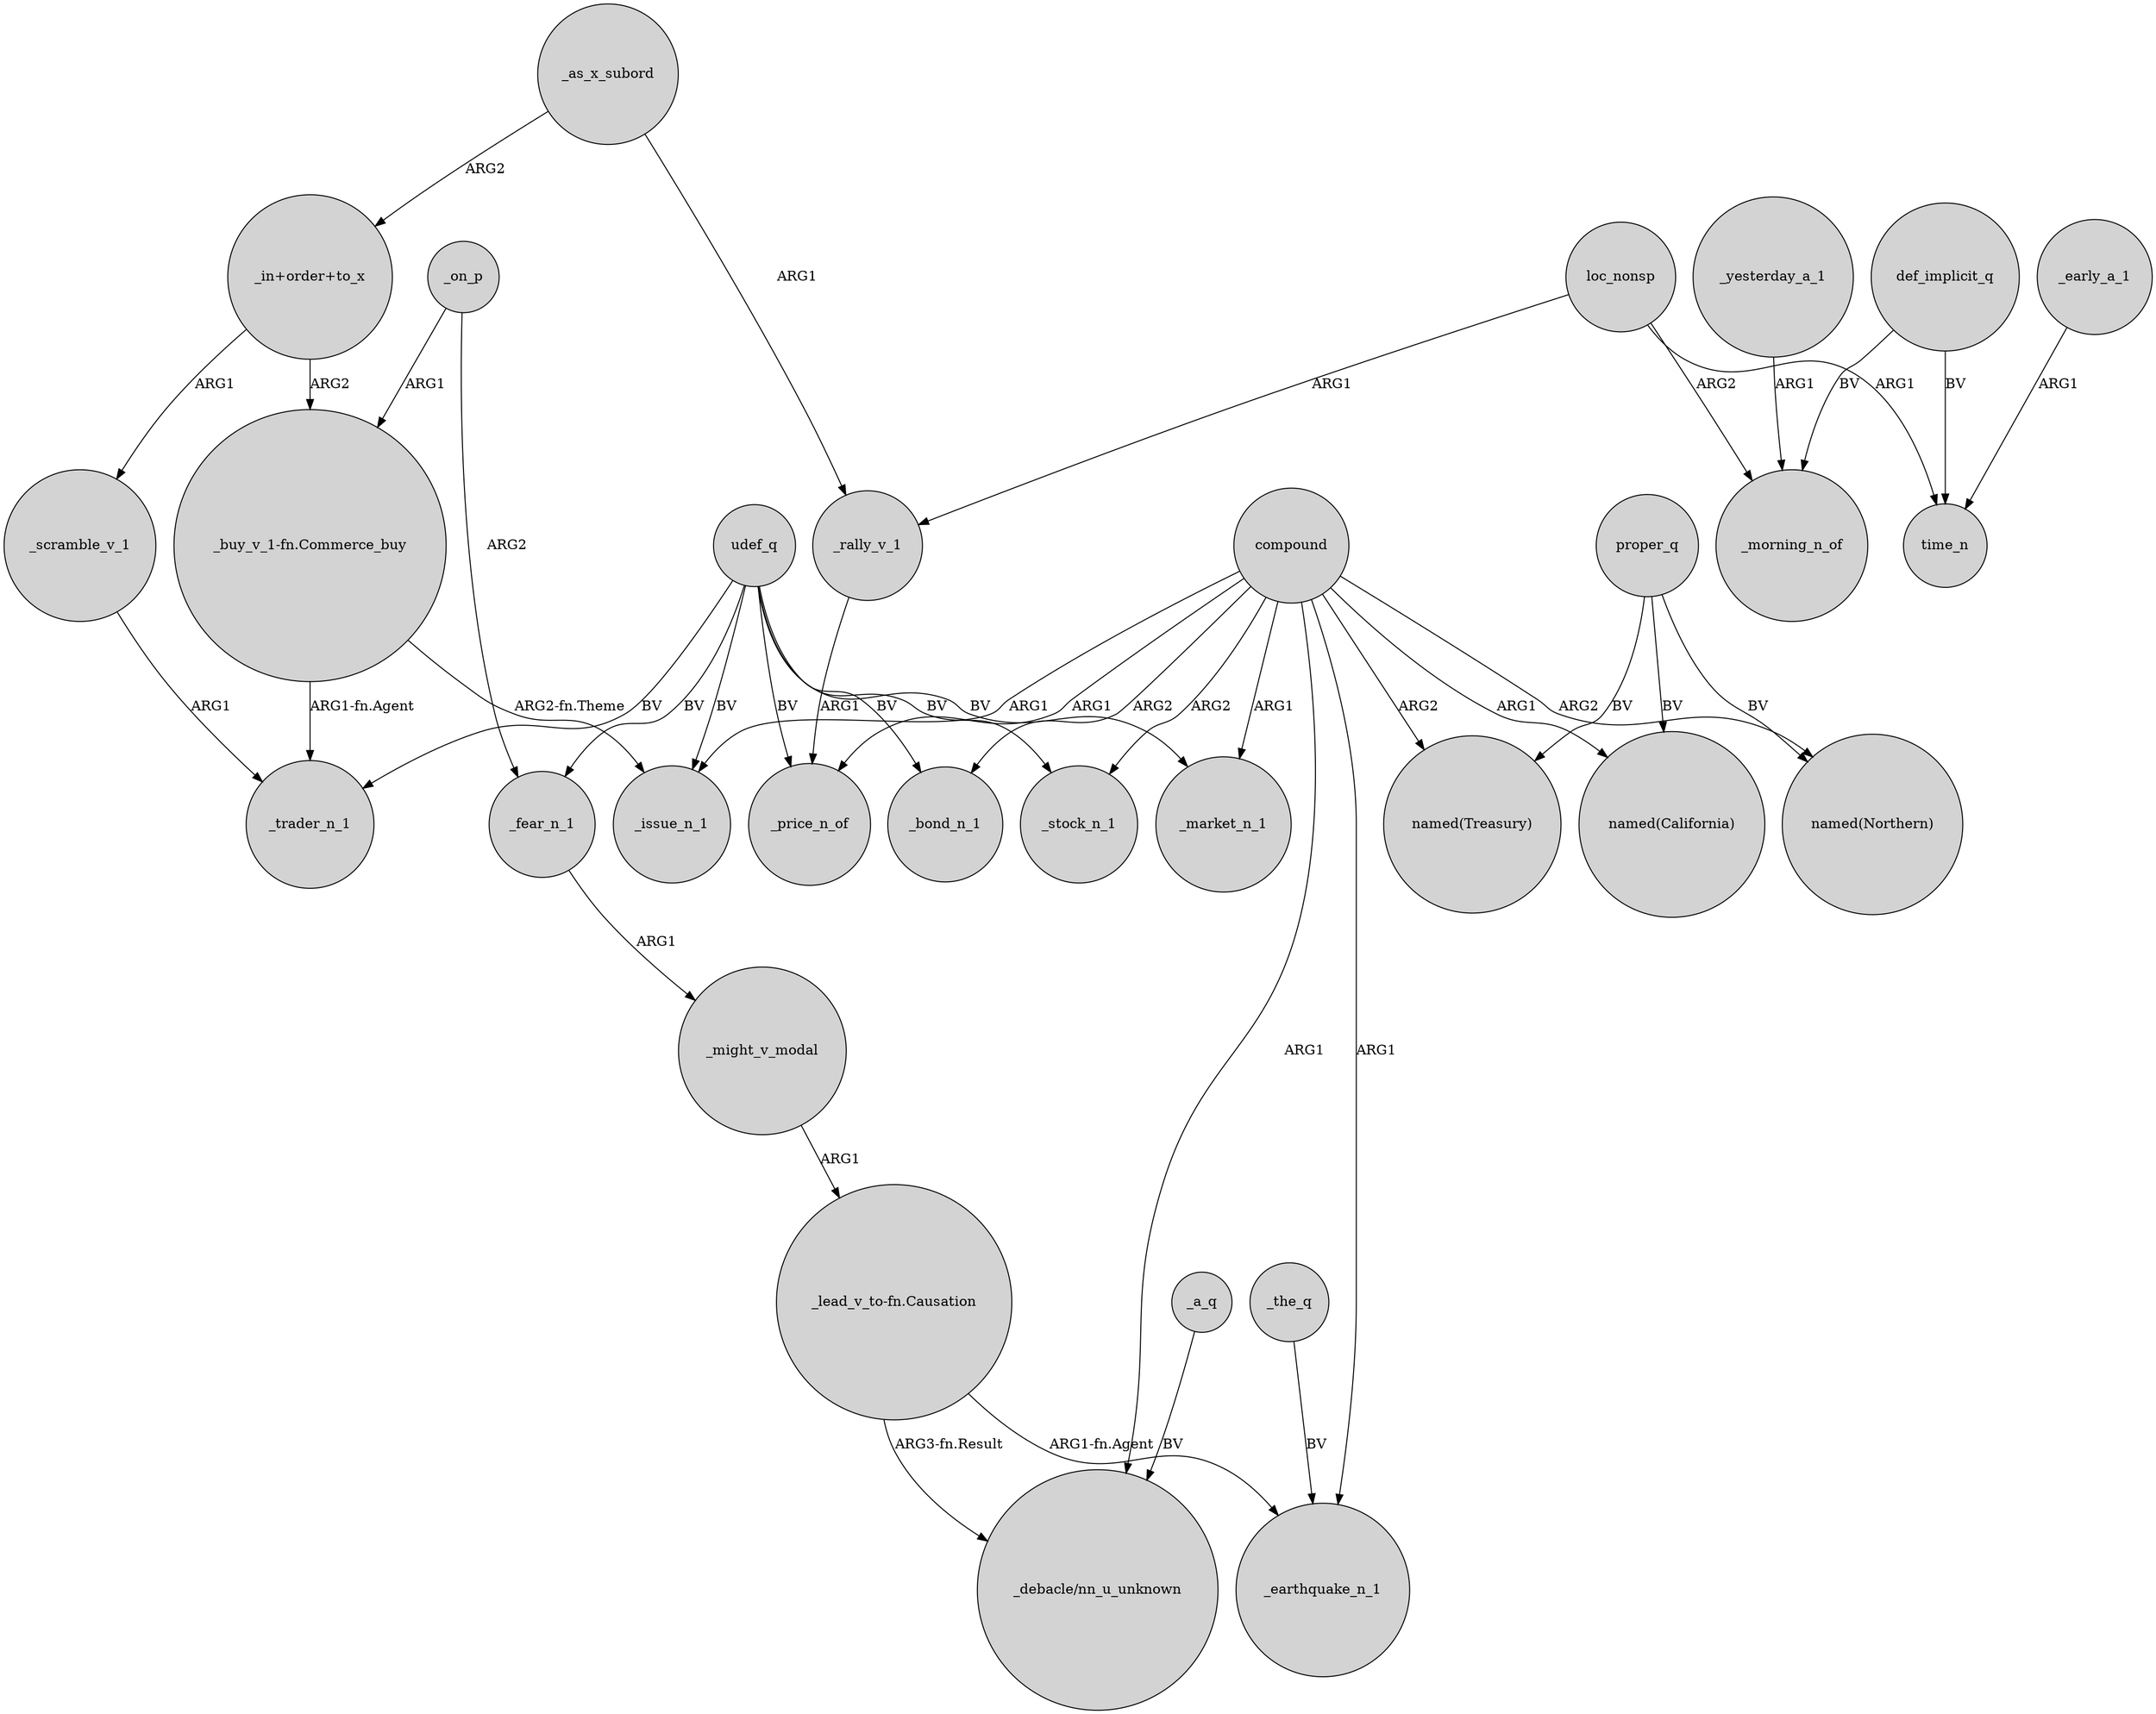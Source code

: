 digraph {
	node [shape=circle style=filled]
	_as_x_subord -> _rally_v_1 [label=ARG1]
	_the_q -> _earthquake_n_1 [label=BV]
	compound -> "named(Treasury)" [label=ARG2]
	_fear_n_1 -> _might_v_modal [label=ARG1]
	_yesterday_a_1 -> _morning_n_of [label=ARG1]
	udef_q -> _price_n_of [label=BV]
	"_buy_v_1-fn.Commerce_buy" -> _trader_n_1 [label="ARG1-fn.Agent"]
	_on_p -> _fear_n_1 [label=ARG2]
	udef_q -> _trader_n_1 [label=BV]
	"_in+order+to_x" -> "_buy_v_1-fn.Commerce_buy" [label=ARG2]
	"_buy_v_1-fn.Commerce_buy" -> _issue_n_1 [label="ARG2-fn.Theme"]
	"_lead_v_to-fn.Causation" -> _earthquake_n_1 [label="ARG1-fn.Agent"]
	_as_x_subord -> "_in+order+to_x" [label=ARG2]
	proper_q -> "named(California)" [label=BV]
	udef_q -> _market_n_1 [label=BV]
	loc_nonsp -> _morning_n_of [label=ARG2]
	loc_nonsp -> time_n [label=ARG1]
	"_in+order+to_x" -> _scramble_v_1 [label=ARG1]
	"_lead_v_to-fn.Causation" -> "_debacle/nn_u_unknown" [label="ARG3-fn.Result"]
	udef_q -> _fear_n_1 [label=BV]
	compound -> _stock_n_1 [label=ARG2]
	udef_q -> _bond_n_1 [label=BV]
	compound -> "named(California)" [label=ARG1]
	udef_q -> _stock_n_1 [label=BV]
	compound -> "_debacle/nn_u_unknown" [label=ARG1]
	_a_q -> "_debacle/nn_u_unknown" [label=BV]
	_on_p -> "_buy_v_1-fn.Commerce_buy" [label=ARG1]
	compound -> "named(Northern)" [label=ARG2]
	udef_q -> _issue_n_1 [label=BV]
	compound -> _issue_n_1 [label=ARG1]
	proper_q -> "named(Treasury)" [label=BV]
	compound -> _bond_n_1 [label=ARG2]
	loc_nonsp -> _rally_v_1 [label=ARG1]
	_early_a_1 -> time_n [label=ARG1]
	_might_v_modal -> "_lead_v_to-fn.Causation" [label=ARG1]
	compound -> _market_n_1 [label=ARG1]
	_scramble_v_1 -> _trader_n_1 [label=ARG1]
	compound -> _price_n_of [label=ARG1]
	compound -> _earthquake_n_1 [label=ARG1]
	proper_q -> "named(Northern)" [label=BV]
	def_implicit_q -> time_n [label=BV]
	def_implicit_q -> _morning_n_of [label=BV]
	_rally_v_1 -> _price_n_of [label=ARG1]
}
